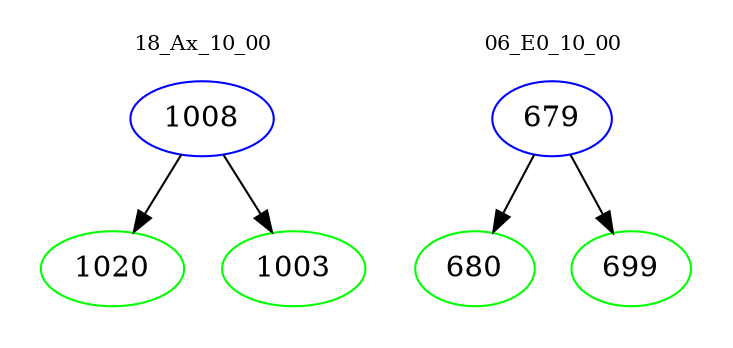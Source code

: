 digraph{
subgraph cluster_0 {
color = white
label = "18_Ax_10_00";
fontsize=10;
T0_1008 [label="1008", color="blue"]
T0_1008 -> T0_1020 [color="black"]
T0_1020 [label="1020", color="green"]
T0_1008 -> T0_1003 [color="black"]
T0_1003 [label="1003", color="green"]
}
subgraph cluster_1 {
color = white
label = "06_E0_10_00";
fontsize=10;
T1_679 [label="679", color="blue"]
T1_679 -> T1_680 [color="black"]
T1_680 [label="680", color="green"]
T1_679 -> T1_699 [color="black"]
T1_699 [label="699", color="green"]
}
}
